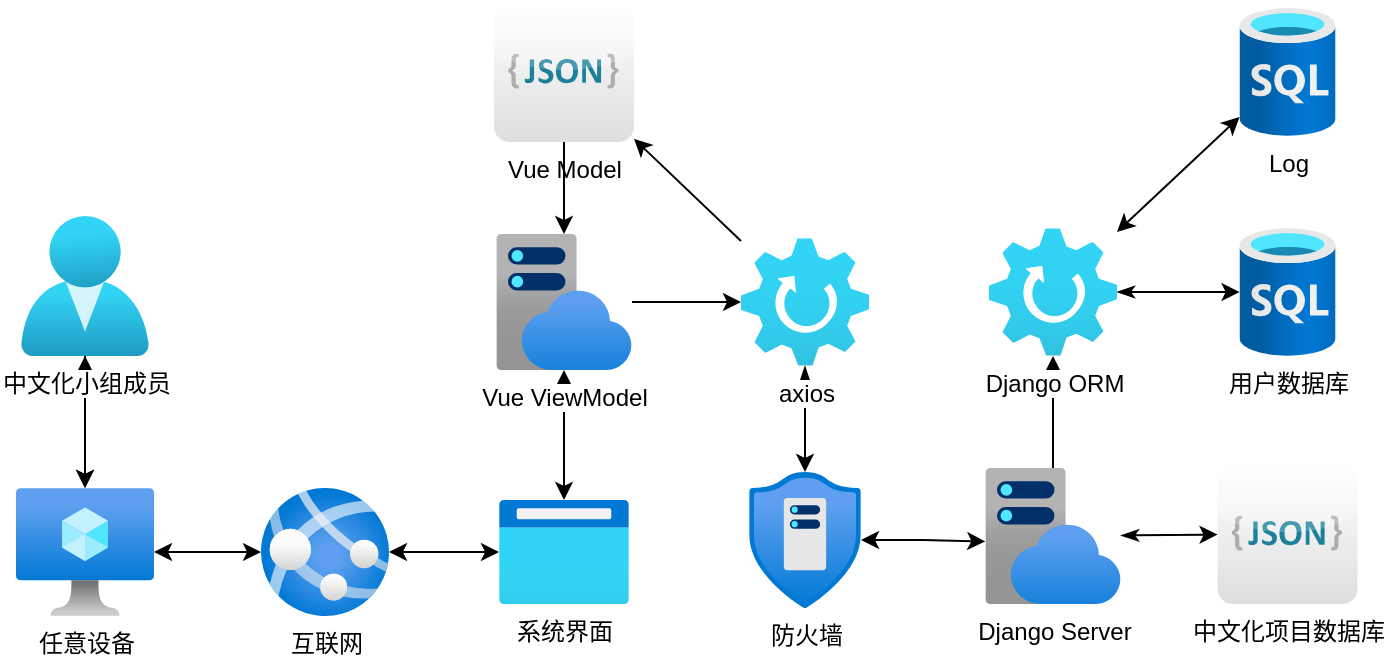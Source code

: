 <mxfile version="24.4.5" type="device">
  <diagram name="第 1 页" id="A5EIO_qn3GTkCrhew1uN">
    <mxGraphModel dx="2394" dy="658" grid="1" gridSize="10" guides="1" tooltips="1" connect="1" arrows="1" fold="1" page="1" pageScale="1" pageWidth="1600" pageHeight="900" math="0" shadow="0">
      <root>
        <mxCell id="0" />
        <mxCell id="1" parent="0" />
        <mxCell id="ZND9j555i9PhHGkR8QRX-14" style="edgeStyle=orthogonalEdgeStyle;rounded=0;orthogonalLoop=1;jettySize=auto;html=1;startArrow=classic;startFill=1;" parent="1" source="ZND9j555i9PhHGkR8QRX-1" target="ZND9j555i9PhHGkR8QRX-6" edge="1">
          <mxGeometry relative="1" as="geometry">
            <mxPoint x="34.5" y="193" as="sourcePoint" />
          </mxGeometry>
        </mxCell>
        <mxCell id="0dRYrnRBErKIg-Li65V--1" value="" style="edgeStyle=orthogonalEdgeStyle;rounded=0;orthogonalLoop=1;jettySize=auto;html=1;" edge="1" parent="1" source="ZND9j555i9PhHGkR8QRX-1" target="ZND9j555i9PhHGkR8QRX-6">
          <mxGeometry relative="1" as="geometry" />
        </mxCell>
        <mxCell id="ZND9j555i9PhHGkR8QRX-1" value="中文化小组成员" style="image;aspect=fixed;html=1;points=[];align=center;fontSize=12;image=img/lib/azure2/identity/Users.svg;" parent="1" vertex="1">
          <mxGeometry x="2.5" y="107" width="64" height="70" as="geometry" />
        </mxCell>
        <mxCell id="ZND9j555i9PhHGkR8QRX-17" style="edgeStyle=orthogonalEdgeStyle;rounded=0;orthogonalLoop=1;jettySize=auto;html=1;startArrow=classic;startFill=1;" parent="1" source="ZND9j555i9PhHGkR8QRX-2" target="ZND9j555i9PhHGkR8QRX-8" edge="1">
          <mxGeometry relative="1" as="geometry" />
        </mxCell>
        <mxCell id="ZND9j555i9PhHGkR8QRX-2" value="系统界面" style="image;aspect=fixed;html=1;points=[];align=center;fontSize=12;image=img/lib/azure2/general/Browser.svg;" parent="1" vertex="1">
          <mxGeometry x="241.5" y="249" width="65" height="52" as="geometry" />
        </mxCell>
        <mxCell id="ZND9j555i9PhHGkR8QRX-3" value="用户数据库" style="image;aspect=fixed;html=1;points=[];align=center;fontSize=12;image=img/lib/azure2/databases/SQL_Database.svg;" parent="1" vertex="1">
          <mxGeometry x="611.77" y="113" width="48" height="64" as="geometry" />
        </mxCell>
        <mxCell id="ZND9j555i9PhHGkR8QRX-16" style="edgeStyle=orthogonalEdgeStyle;rounded=0;orthogonalLoop=1;jettySize=auto;html=1;startArrow=classic;startFill=1;" parent="1" source="ZND9j555i9PhHGkR8QRX-4" target="ZND9j555i9PhHGkR8QRX-2" edge="1">
          <mxGeometry relative="1" as="geometry" />
        </mxCell>
        <mxCell id="ZND9j555i9PhHGkR8QRX-4" value="互联网" style="image;aspect=fixed;html=1;points=[];align=center;fontSize=12;image=img/lib/azure2/containers/App_Services.svg;" parent="1" vertex="1">
          <mxGeometry x="122.5" y="243" width="64" height="64" as="geometry" />
        </mxCell>
        <mxCell id="ZND9j555i9PhHGkR8QRX-15" style="edgeStyle=orthogonalEdgeStyle;rounded=0;orthogonalLoop=1;jettySize=auto;html=1;startArrow=classic;startFill=1;" parent="1" source="ZND9j555i9PhHGkR8QRX-6" target="ZND9j555i9PhHGkR8QRX-4" edge="1">
          <mxGeometry relative="1" as="geometry" />
        </mxCell>
        <mxCell id="ZND9j555i9PhHGkR8QRX-6" value="任意设备" style="image;aspect=fixed;html=1;points=[];align=center;fontSize=12;image=img/lib/azure2/compute/Virtual_Machine.svg;" parent="1" vertex="1">
          <mxGeometry y="243" width="69" height="64" as="geometry" />
        </mxCell>
        <mxCell id="ZND9j555i9PhHGkR8QRX-7" value="防火墙" style="image;aspect=fixed;html=1;points=[];align=center;fontSize=12;image=img/lib/azure2/networking/DDoS_Protection_Plans.svg;" parent="1" vertex="1">
          <mxGeometry x="366.5" y="235" width="56.0" height="68" as="geometry" />
        </mxCell>
        <mxCell id="ZND9j555i9PhHGkR8QRX-18" style="edgeStyle=orthogonalEdgeStyle;rounded=0;orthogonalLoop=1;jettySize=auto;html=1;" parent="1" source="ZND9j555i9PhHGkR8QRX-8" target="ZND9j555i9PhHGkR8QRX-11" edge="1">
          <mxGeometry relative="1" as="geometry" />
        </mxCell>
        <mxCell id="ZND9j555i9PhHGkR8QRX-8" value="Vue ViewModel" style="image;aspect=fixed;html=1;points=[];align=center;fontSize=12;image=img/lib/azure2/app_services/App_Service_Plans.svg;" parent="1" vertex="1">
          <mxGeometry x="240" y="116" width="68" height="68" as="geometry" />
        </mxCell>
        <mxCell id="ZND9j555i9PhHGkR8QRX-21" style="edgeStyle=orthogonalEdgeStyle;rounded=0;orthogonalLoop=1;jettySize=auto;html=1;" parent="1" source="ZND9j555i9PhHGkR8QRX-9" target="ZND9j555i9PhHGkR8QRX-8" edge="1">
          <mxGeometry relative="1" as="geometry" />
        </mxCell>
        <mxCell id="ZND9j555i9PhHGkR8QRX-9" value="Vue Model" style="dashed=0;outlineConnect=0;html=1;align=center;labelPosition=center;verticalLabelPosition=bottom;verticalAlign=top;shape=mxgraph.webicons.json_2;gradientColor=#DFDEDE" parent="1" vertex="1">
          <mxGeometry x="239" width="70" height="70" as="geometry" />
        </mxCell>
        <mxCell id="ZND9j555i9PhHGkR8QRX-23" style="edgeStyle=orthogonalEdgeStyle;rounded=0;orthogonalLoop=1;jettySize=auto;html=1;" parent="1" source="ZND9j555i9PhHGkR8QRX-10" target="ZND9j555i9PhHGkR8QRX-12" edge="1">
          <mxGeometry relative="1" as="geometry" />
        </mxCell>
        <mxCell id="ZND9j555i9PhHGkR8QRX-10" value="&lt;div&gt;Django Server&lt;/div&gt;" style="image;aspect=fixed;html=1;points=[];align=center;fontSize=12;image=img/lib/azure2/app_services/App_Service_Plans.svg;" parent="1" vertex="1">
          <mxGeometry x="484.5" y="233" width="68" height="68" as="geometry" />
        </mxCell>
        <mxCell id="ZND9j555i9PhHGkR8QRX-19" style="edgeStyle=orthogonalEdgeStyle;rounded=0;orthogonalLoop=1;jettySize=auto;html=1;startArrow=classicThin;startFill=1;" parent="1" source="ZND9j555i9PhHGkR8QRX-11" target="ZND9j555i9PhHGkR8QRX-7" edge="1">
          <mxGeometry relative="1" as="geometry" />
        </mxCell>
        <mxCell id="ZND9j555i9PhHGkR8QRX-20" style="rounded=0;orthogonalLoop=1;jettySize=auto;html=1;" parent="1" source="ZND9j555i9PhHGkR8QRX-11" target="ZND9j555i9PhHGkR8QRX-9" edge="1">
          <mxGeometry relative="1" as="geometry" />
        </mxCell>
        <mxCell id="ZND9j555i9PhHGkR8QRX-11" value="axios" style="image;aspect=fixed;html=1;points=[];align=center;fontSize=12;image=img/lib/azure2/general/Gear.svg;" parent="1" vertex="1">
          <mxGeometry x="362.5" y="118" width="64" height="64" as="geometry" />
        </mxCell>
        <mxCell id="ZND9j555i9PhHGkR8QRX-24" style="rounded=0;orthogonalLoop=1;jettySize=auto;html=1;startArrow=classicThin;startFill=1;" parent="1" source="ZND9j555i9PhHGkR8QRX-10" target="ZND9j555i9PhHGkR8QRX-28" edge="1">
          <mxGeometry relative="1" as="geometry">
            <mxPoint x="602.5" y="267" as="targetPoint" />
          </mxGeometry>
        </mxCell>
        <mxCell id="ZND9j555i9PhHGkR8QRX-25" style="edgeStyle=orthogonalEdgeStyle;rounded=0;orthogonalLoop=1;jettySize=auto;html=1;startArrow=classicThin;startFill=1;" parent="1" source="ZND9j555i9PhHGkR8QRX-12" target="ZND9j555i9PhHGkR8QRX-3" edge="1">
          <mxGeometry relative="1" as="geometry" />
        </mxCell>
        <mxCell id="ZND9j555i9PhHGkR8QRX-27" style="rounded=0;orthogonalLoop=1;jettySize=auto;html=1;startArrow=classic;startFill=1;" parent="1" source="ZND9j555i9PhHGkR8QRX-12" target="ZND9j555i9PhHGkR8QRX-26" edge="1">
          <mxGeometry relative="1" as="geometry" />
        </mxCell>
        <mxCell id="ZND9j555i9PhHGkR8QRX-12" value="Django ORM" style="image;aspect=fixed;html=1;points=[];align=center;fontSize=12;image=img/lib/azure2/general/Gear.svg;" parent="1" vertex="1">
          <mxGeometry x="486.5" y="113" width="64" height="64" as="geometry" />
        </mxCell>
        <mxCell id="ZND9j555i9PhHGkR8QRX-22" style="edgeStyle=orthogonalEdgeStyle;rounded=0;orthogonalLoop=1;jettySize=auto;html=1;entryX=0.002;entryY=0.54;entryDx=0;entryDy=0;entryPerimeter=0;startArrow=classic;startFill=1;" parent="1" source="ZND9j555i9PhHGkR8QRX-7" target="ZND9j555i9PhHGkR8QRX-10" edge="1">
          <mxGeometry relative="1" as="geometry" />
        </mxCell>
        <mxCell id="ZND9j555i9PhHGkR8QRX-26" value="Log" style="image;aspect=fixed;html=1;points=[];align=center;fontSize=12;image=img/lib/azure2/databases/SQL_Database.svg;" parent="1" vertex="1">
          <mxGeometry x="611.77" y="3" width="48" height="64" as="geometry" />
        </mxCell>
        <mxCell id="ZND9j555i9PhHGkR8QRX-28" value="中文化项目数据库" style="dashed=0;outlineConnect=0;html=1;align=center;labelPosition=center;verticalLabelPosition=bottom;verticalAlign=top;shape=mxgraph.webicons.json_2;gradientColor=#DFDEDE" parent="1" vertex="1">
          <mxGeometry x="600.77" y="231" width="70" height="70" as="geometry" />
        </mxCell>
      </root>
    </mxGraphModel>
  </diagram>
</mxfile>
